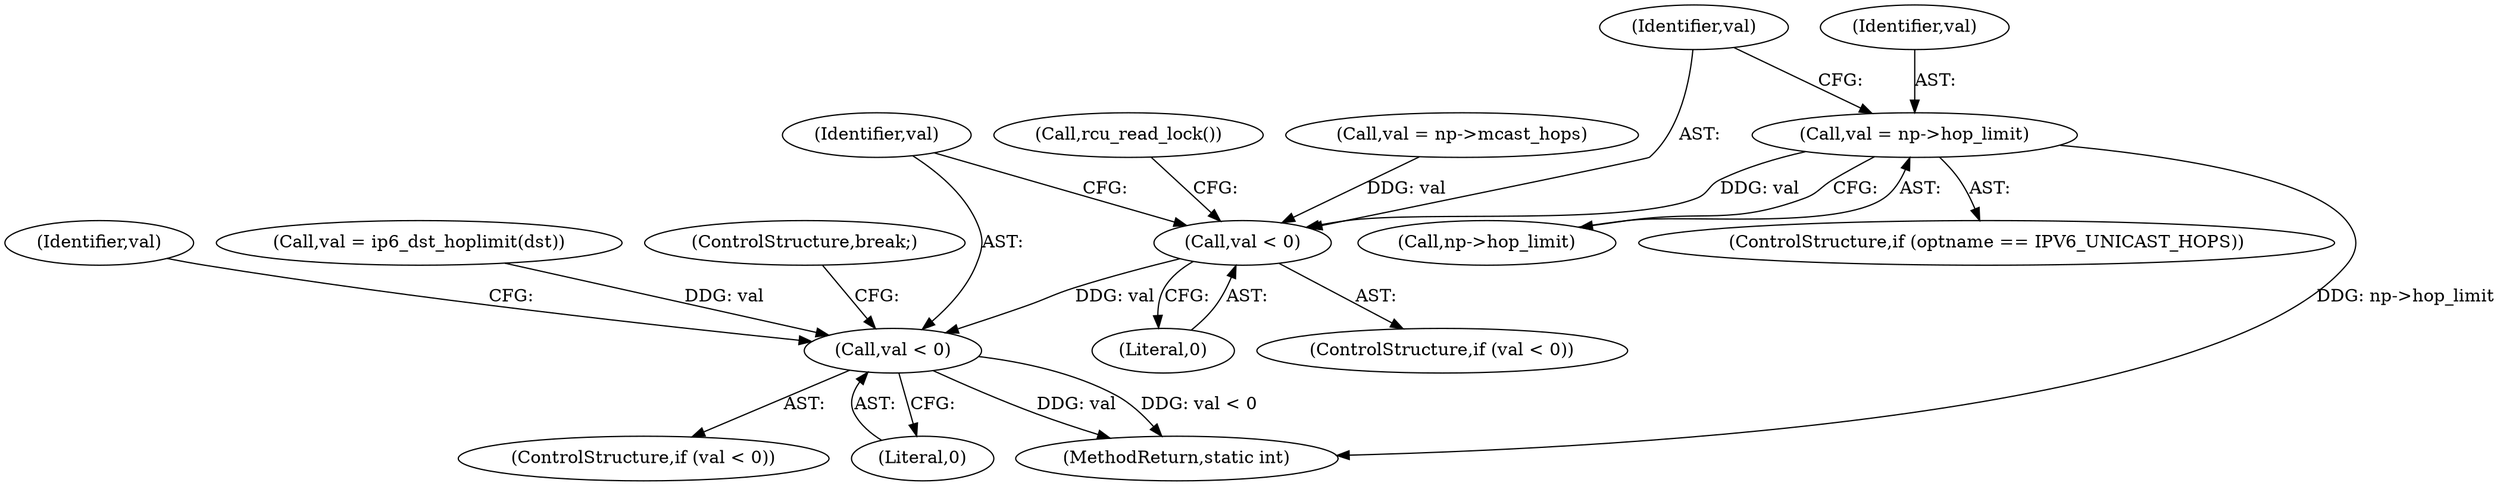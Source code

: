 digraph "0_linux_45f6fad84cc305103b28d73482b344d7f5b76f39_10@pointer" {
"1000780" [label="(Call,val = np->hop_limit)"];
"1000792" [label="(Call,val < 0)"];
"1000809" [label="(Call,val < 0)"];
"1000796" [label="(Call,rcu_read_lock())"];
"1000786" [label="(Call,val = np->mcast_hops)"];
"1000809" [label="(Call,val < 0)"];
"1000782" [label="(Call,np->hop_limit)"];
"1000794" [label="(Literal,0)"];
"1000811" [label="(Literal,0)"];
"1000813" [label="(Identifier,val)"];
"1000776" [label="(ControlStructure,if (optname == IPV6_UNICAST_HOPS))"];
"1000808" [label="(ControlStructure,if (val < 0))"];
"1000791" [label="(ControlStructure,if (val < 0))"];
"1000803" [label="(Call,val = ip6_dst_hoplimit(dst))"];
"1001032" [label="(MethodReturn,static int)"];
"1000822" [label="(ControlStructure,break;)"];
"1000781" [label="(Identifier,val)"];
"1000780" [label="(Call,val = np->hop_limit)"];
"1000810" [label="(Identifier,val)"];
"1000792" [label="(Call,val < 0)"];
"1000793" [label="(Identifier,val)"];
"1000780" -> "1000776"  [label="AST: "];
"1000780" -> "1000782"  [label="CFG: "];
"1000781" -> "1000780"  [label="AST: "];
"1000782" -> "1000780"  [label="AST: "];
"1000793" -> "1000780"  [label="CFG: "];
"1000780" -> "1001032"  [label="DDG: np->hop_limit"];
"1000780" -> "1000792"  [label="DDG: val"];
"1000792" -> "1000791"  [label="AST: "];
"1000792" -> "1000794"  [label="CFG: "];
"1000793" -> "1000792"  [label="AST: "];
"1000794" -> "1000792"  [label="AST: "];
"1000796" -> "1000792"  [label="CFG: "];
"1000810" -> "1000792"  [label="CFG: "];
"1000786" -> "1000792"  [label="DDG: val"];
"1000792" -> "1000809"  [label="DDG: val"];
"1000809" -> "1000808"  [label="AST: "];
"1000809" -> "1000811"  [label="CFG: "];
"1000810" -> "1000809"  [label="AST: "];
"1000811" -> "1000809"  [label="AST: "];
"1000813" -> "1000809"  [label="CFG: "];
"1000822" -> "1000809"  [label="CFG: "];
"1000809" -> "1001032"  [label="DDG: val"];
"1000809" -> "1001032"  [label="DDG: val < 0"];
"1000803" -> "1000809"  [label="DDG: val"];
}
